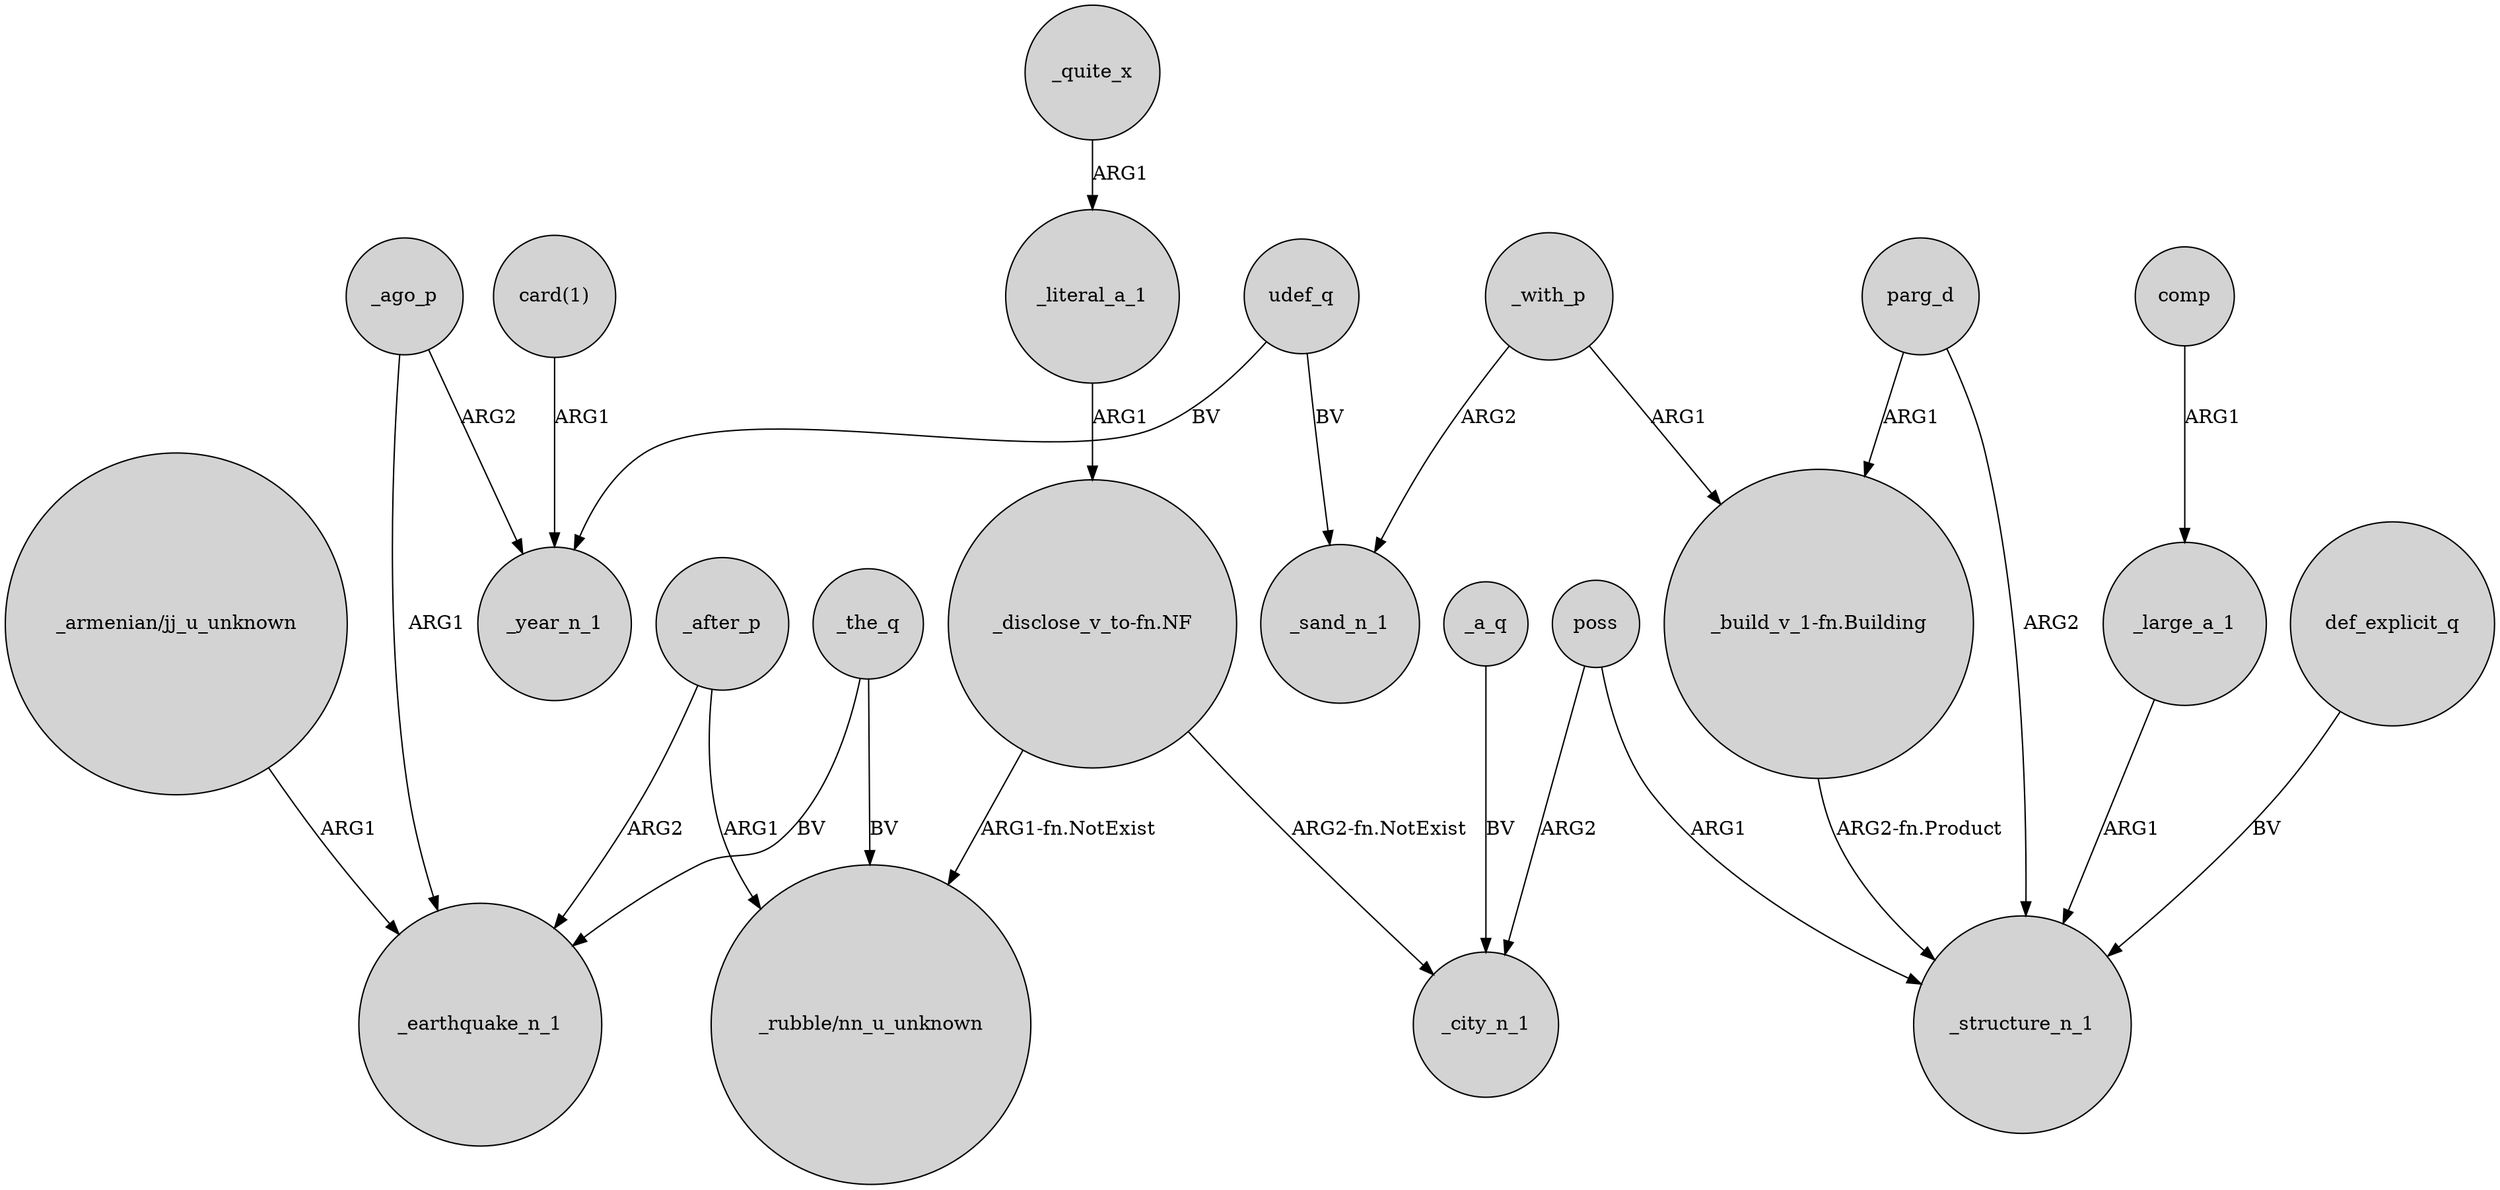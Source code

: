 digraph {
	node [shape=circle style=filled]
	_the_q -> _earthquake_n_1 [label=BV]
	poss -> _structure_n_1 [label=ARG1]
	comp -> _large_a_1 [label=ARG1]
	_ago_p -> _earthquake_n_1 [label=ARG1]
	parg_d -> _structure_n_1 [label=ARG2]
	"_armenian/jj_u_unknown" -> _earthquake_n_1 [label=ARG1]
	"_build_v_1-fn.Building" -> _structure_n_1 [label="ARG2-fn.Product"]
	"_disclose_v_to-fn.NF" -> "_rubble/nn_u_unknown" [label="ARG1-fn.NotExist"]
	_literal_a_1 -> "_disclose_v_to-fn.NF" [label=ARG1]
	udef_q -> _sand_n_1 [label=BV]
	_after_p -> _earthquake_n_1 [label=ARG2]
	_ago_p -> _year_n_1 [label=ARG2]
	"_disclose_v_to-fn.NF" -> _city_n_1 [label="ARG2-fn.NotExist"]
	def_explicit_q -> _structure_n_1 [label=BV]
	_the_q -> "_rubble/nn_u_unknown" [label=BV]
	parg_d -> "_build_v_1-fn.Building" [label=ARG1]
	_after_p -> "_rubble/nn_u_unknown" [label=ARG1]
	"card(1)" -> _year_n_1 [label=ARG1]
	_with_p -> _sand_n_1 [label=ARG2]
	udef_q -> _year_n_1 [label=BV]
	_a_q -> _city_n_1 [label=BV]
	_large_a_1 -> _structure_n_1 [label=ARG1]
	poss -> _city_n_1 [label=ARG2]
	_quite_x -> _literal_a_1 [label=ARG1]
	_with_p -> "_build_v_1-fn.Building" [label=ARG1]
}
